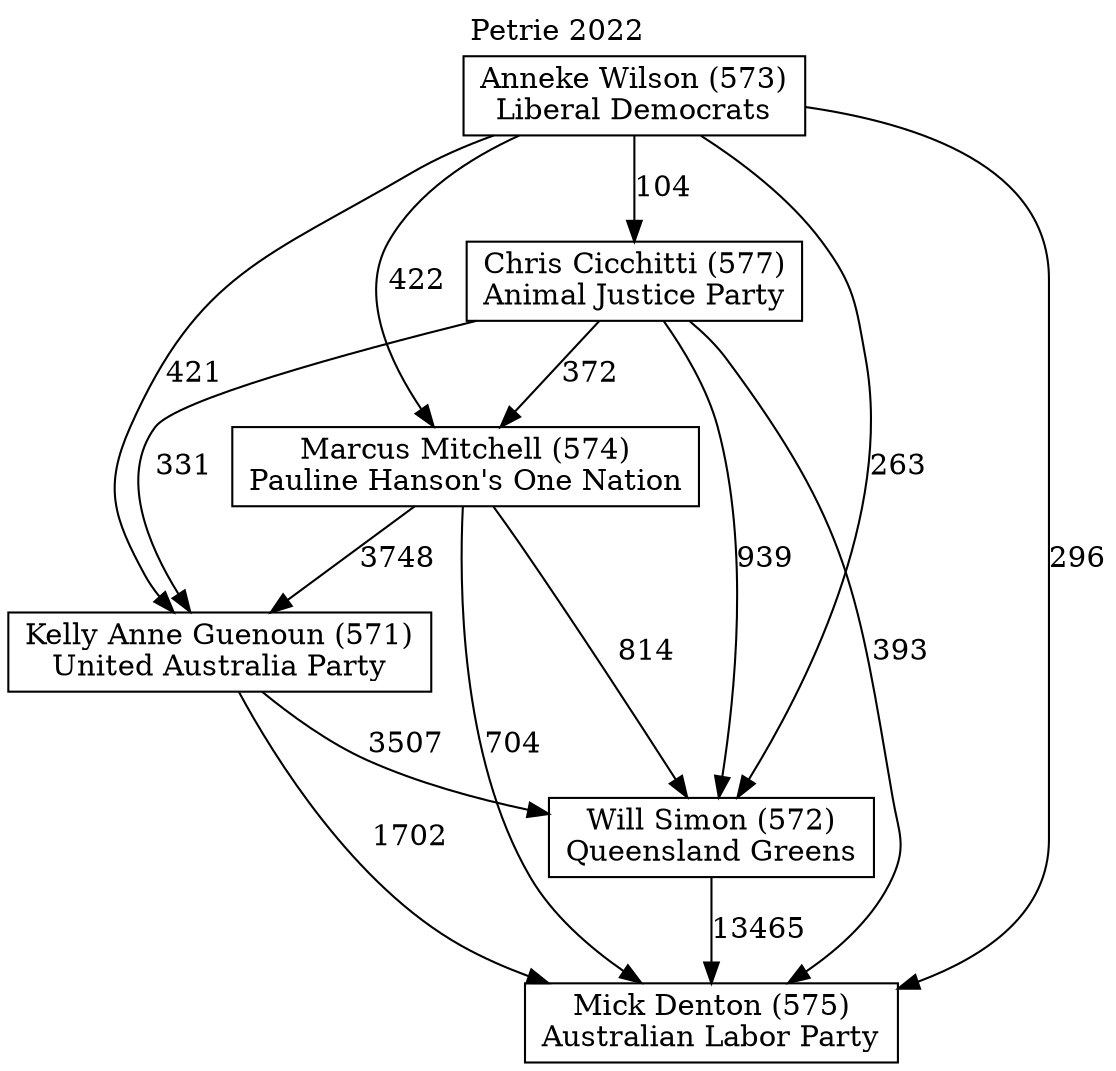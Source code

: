 // House preference flow
digraph "Mick Denton (575)_Petrie_2022" {
	graph [label="Petrie 2022" labelloc=t mclimit=10]
	node [shape=box]
	"Kelly Anne Guenoun (571)" [label="Kelly Anne Guenoun (571)
United Australia Party"]
	"Marcus Mitchell (574)" [label="Marcus Mitchell (574)
Pauline Hanson's One Nation"]
	"Mick Denton (575)" [label="Mick Denton (575)
Australian Labor Party"]
	"Anneke Wilson (573)" [label="Anneke Wilson (573)
Liberal Democrats"]
	"Will Simon (572)" [label="Will Simon (572)
Queensland Greens"]
	"Chris Cicchitti (577)" [label="Chris Cicchitti (577)
Animal Justice Party"]
	"Marcus Mitchell (574)" -> "Kelly Anne Guenoun (571)" [label=3748]
	"Chris Cicchitti (577)" -> "Marcus Mitchell (574)" [label=372]
	"Anneke Wilson (573)" -> "Will Simon (572)" [label=263]
	"Kelly Anne Guenoun (571)" -> "Mick Denton (575)" [label=1702]
	"Anneke Wilson (573)" -> "Chris Cicchitti (577)" [label=104]
	"Marcus Mitchell (574)" -> "Mick Denton (575)" [label=704]
	"Chris Cicchitti (577)" -> "Mick Denton (575)" [label=393]
	"Chris Cicchitti (577)" -> "Will Simon (572)" [label=939]
	"Will Simon (572)" -> "Mick Denton (575)" [label=13465]
	"Anneke Wilson (573)" -> "Mick Denton (575)" [label=296]
	"Anneke Wilson (573)" -> "Marcus Mitchell (574)" [label=422]
	"Marcus Mitchell (574)" -> "Will Simon (572)" [label=814]
	"Chris Cicchitti (577)" -> "Kelly Anne Guenoun (571)" [label=331]
	"Kelly Anne Guenoun (571)" -> "Will Simon (572)" [label=3507]
	"Anneke Wilson (573)" -> "Kelly Anne Guenoun (571)" [label=421]
}
